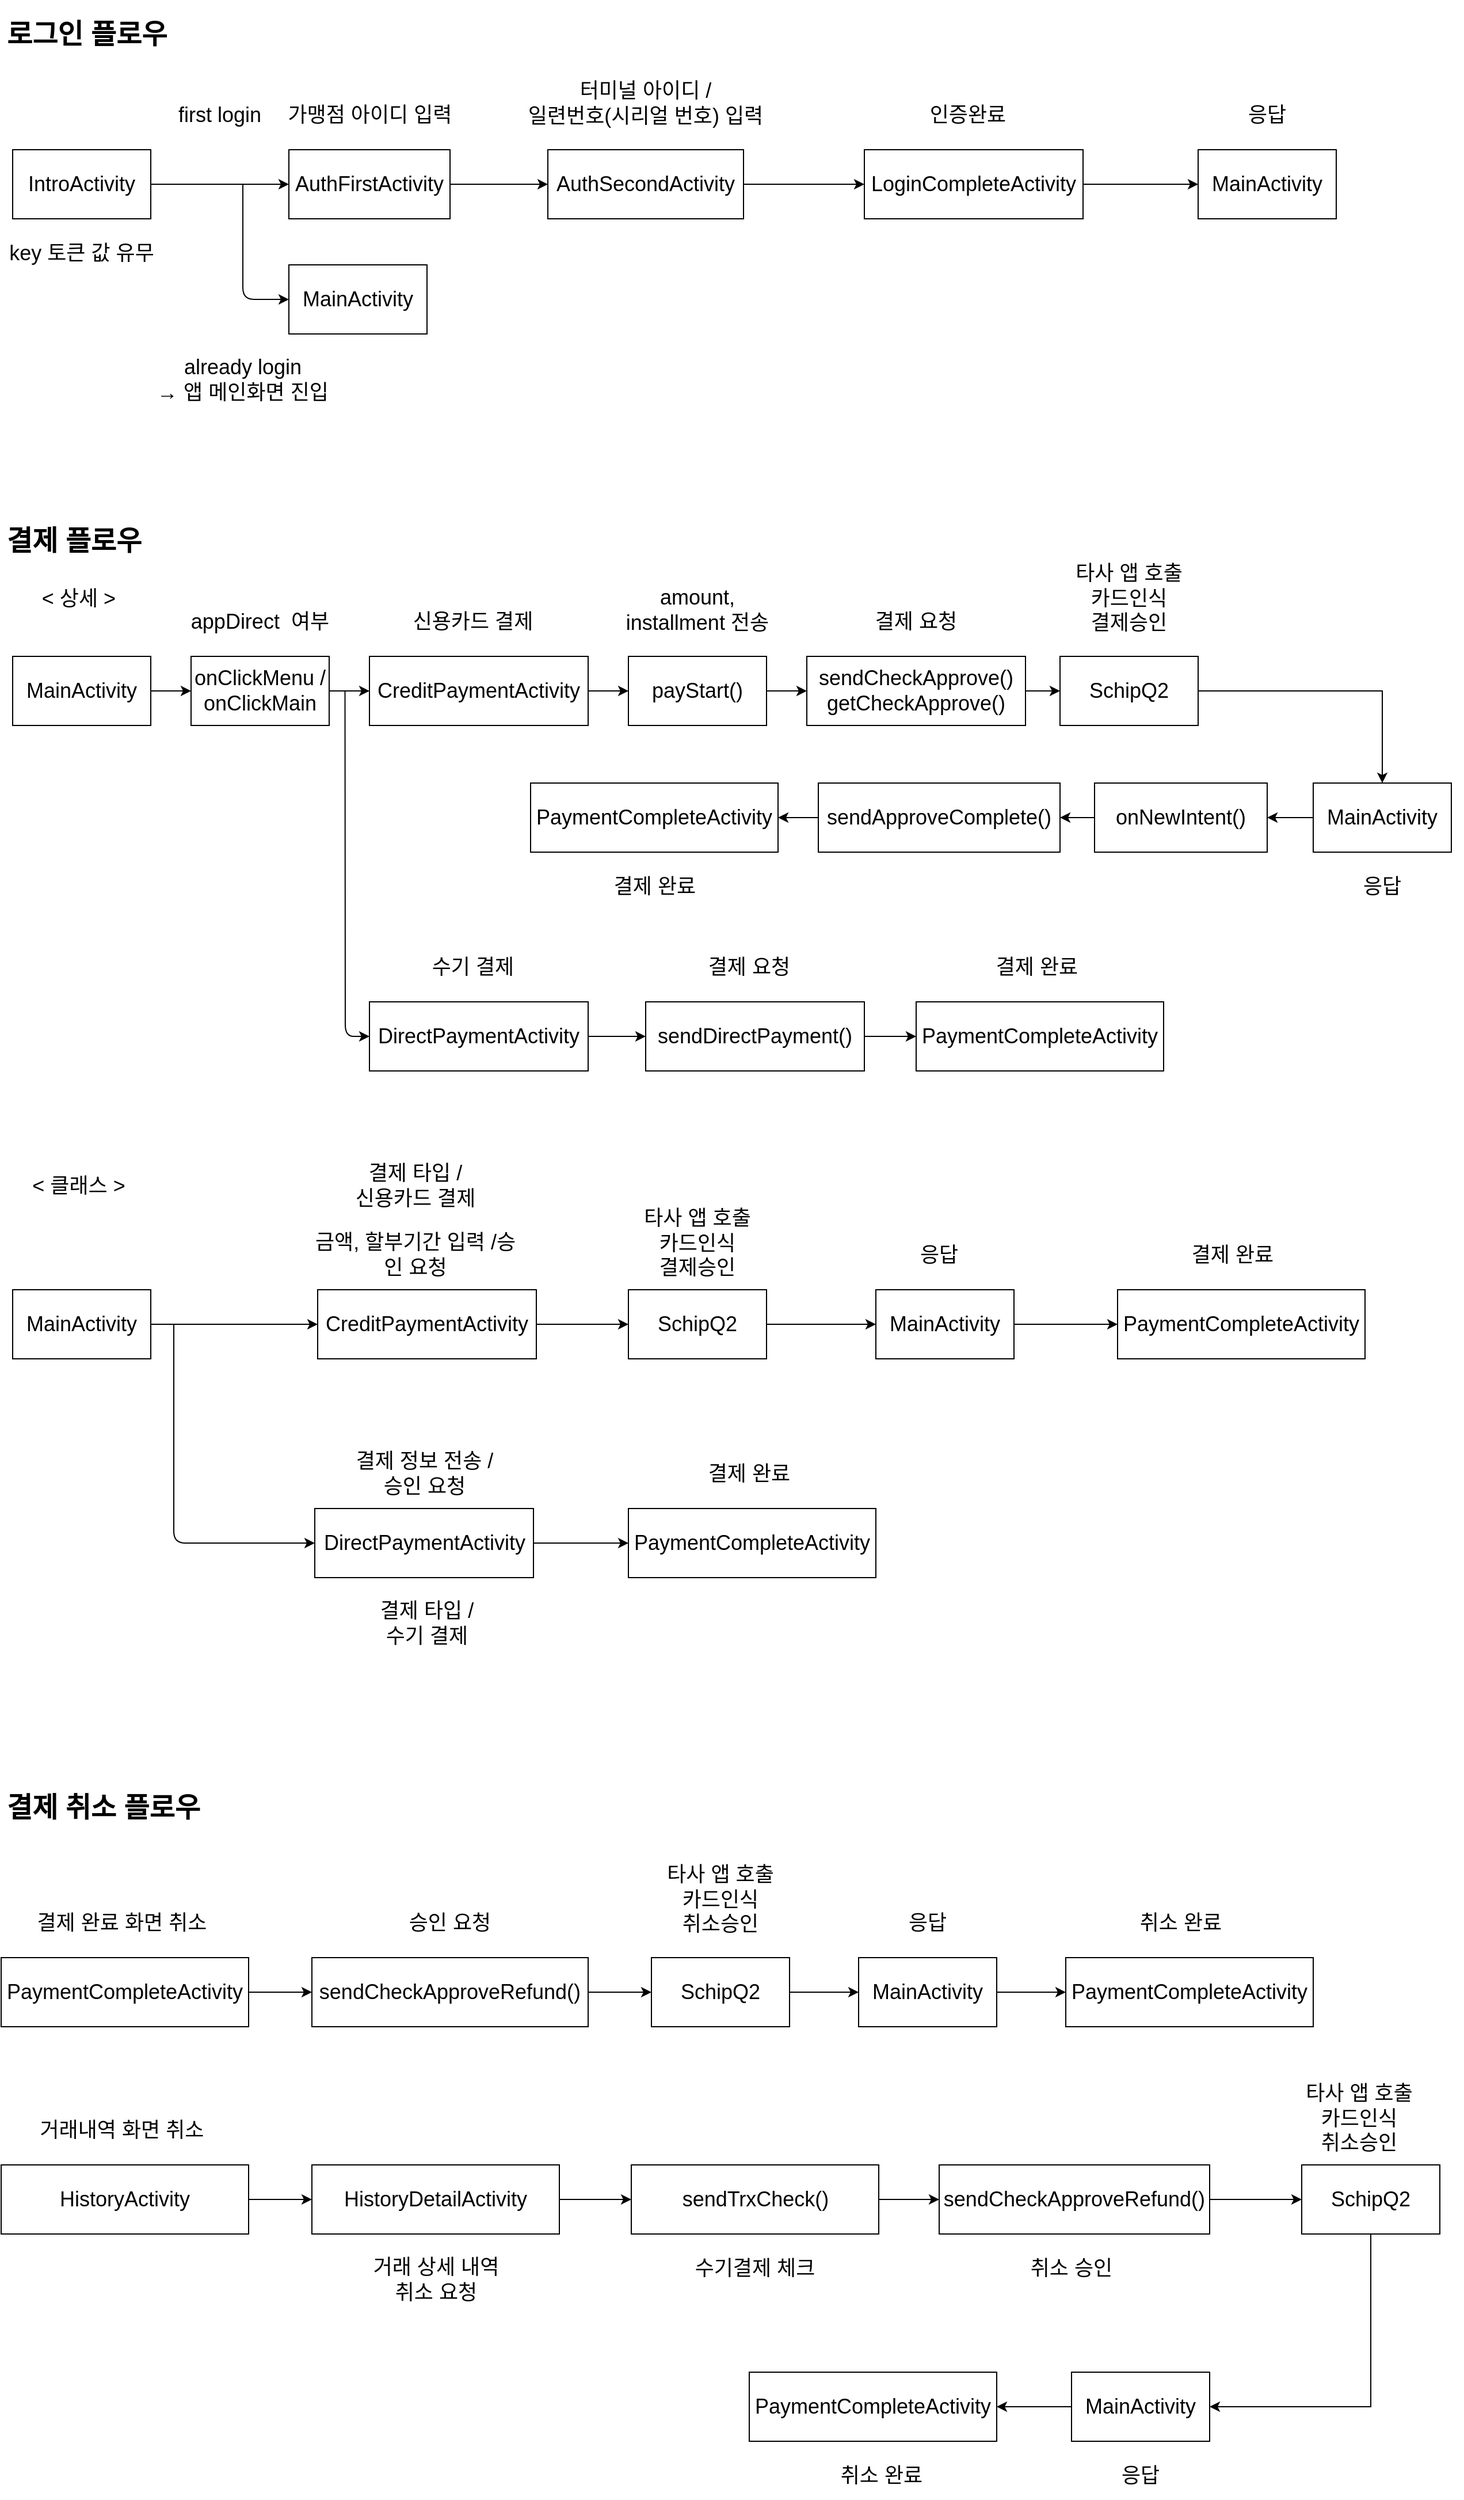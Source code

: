 <mxfile version="13.10.2" type="github">
  <diagram id="XsG1NGjMLy8Txl2xfddT" name="Page-1">
    <mxGraphModel dx="1902" dy="997" grid="0" gridSize="10" guides="1" tooltips="1" connect="1" arrows="1" fold="1" page="0" pageScale="1" pageWidth="1100" pageHeight="850" background="#ffffff" math="0" shadow="0">
      <root>
        <mxCell id="0" />
        <mxCell id="1" parent="0" />
        <mxCell id="rkTGoCr_PCal79WlTi9f-8" style="edgeStyle=orthogonalEdgeStyle;rounded=0;orthogonalLoop=1;jettySize=auto;html=1;" parent="1" source="rkTGoCr_PCal79WlTi9f-4" target="rkTGoCr_PCal79WlTi9f-5" edge="1">
          <mxGeometry relative="1" as="geometry" />
        </mxCell>
        <mxCell id="rkTGoCr_PCal79WlTi9f-4" value="&lt;font style=&quot;font-size: 18px&quot;&gt;IntroActivity&lt;/font&gt;" style="rounded=0;whiteSpace=wrap;html=1;" parent="1" vertex="1">
          <mxGeometry x="50" y="150" width="120" height="60" as="geometry" />
        </mxCell>
        <mxCell id="rkTGoCr_PCal79WlTi9f-24" value="" style="edgeStyle=orthogonalEdgeStyle;rounded=0;orthogonalLoop=1;jettySize=auto;html=1;" parent="1" source="rkTGoCr_PCal79WlTi9f-5" target="rkTGoCr_PCal79WlTi9f-16" edge="1">
          <mxGeometry relative="1" as="geometry" />
        </mxCell>
        <mxCell id="rkTGoCr_PCal79WlTi9f-5" value="&lt;font style=&quot;font-size: 18px&quot;&gt;AuthFirstActivity&lt;/font&gt;" style="rounded=0;whiteSpace=wrap;html=1;" parent="1" vertex="1">
          <mxGeometry x="290" y="150" width="140" height="60" as="geometry" />
        </mxCell>
        <mxCell id="rkTGoCr_PCal79WlTi9f-6" value="&lt;font style=&quot;font-size: 18px&quot;&gt;MainActivity&lt;/font&gt;" style="rounded=0;whiteSpace=wrap;html=1;" parent="1" vertex="1">
          <mxGeometry x="290" y="250" width="120" height="60" as="geometry" />
        </mxCell>
        <mxCell id="rkTGoCr_PCal79WlTi9f-11" value="&lt;h1&gt;로그인 플로우&lt;/h1&gt;" style="text;html=1;strokeColor=none;fillColor=none;spacing=5;spacingTop=-20;whiteSpace=wrap;overflow=hidden;rounded=0;" parent="1" vertex="1">
          <mxGeometry x="40" y="30" width="160" height="40" as="geometry" />
        </mxCell>
        <mxCell id="rkTGoCr_PCal79WlTi9f-12" value="&lt;h1&gt;결제 플로우&lt;/h1&gt;" style="text;html=1;strokeColor=none;fillColor=none;spacing=5;spacingTop=-20;whiteSpace=wrap;overflow=hidden;rounded=0;" parent="1" vertex="1">
          <mxGeometry x="40" y="470" width="160" height="40" as="geometry" />
        </mxCell>
        <mxCell id="rkTGoCr_PCal79WlTi9f-13" value="&lt;span style=&quot;font-size: 18px&quot;&gt;first login&lt;/span&gt;" style="text;html=1;strokeColor=none;fillColor=none;align=center;verticalAlign=middle;whiteSpace=wrap;rounded=0;" parent="1" vertex="1">
          <mxGeometry x="160" y="100" width="140" height="40" as="geometry" />
        </mxCell>
        <mxCell id="rkTGoCr_PCal79WlTi9f-14" value="" style="endArrow=classic;html=1;entryX=0;entryY=0.5;entryDx=0;entryDy=0;" parent="1" target="rkTGoCr_PCal79WlTi9f-6" edge="1">
          <mxGeometry width="50" height="50" relative="1" as="geometry">
            <mxPoint x="250" y="180" as="sourcePoint" />
            <mxPoint x="230" y="280" as="targetPoint" />
            <Array as="points">
              <mxPoint x="250" y="280" />
            </Array>
          </mxGeometry>
        </mxCell>
        <mxCell id="rkTGoCr_PCal79WlTi9f-15" value="&lt;span style=&quot;font-size: 18px&quot;&gt;already login&lt;br&gt;→ 앱 메인화면 진입&lt;br&gt;&lt;/span&gt;" style="text;html=1;strokeColor=none;fillColor=none;align=center;verticalAlign=middle;whiteSpace=wrap;rounded=0;" parent="1" vertex="1">
          <mxGeometry x="160" y="330" width="180" height="40" as="geometry" />
        </mxCell>
        <mxCell id="rkTGoCr_PCal79WlTi9f-25" value="" style="edgeStyle=orthogonalEdgeStyle;rounded=0;orthogonalLoop=1;jettySize=auto;html=1;" parent="1" source="rkTGoCr_PCal79WlTi9f-16" target="rkTGoCr_PCal79WlTi9f-20" edge="1">
          <mxGeometry relative="1" as="geometry" />
        </mxCell>
        <mxCell id="rkTGoCr_PCal79WlTi9f-16" value="&lt;font style=&quot;font-size: 18px&quot;&gt;AuthSecondActivity&lt;/font&gt;" style="rounded=0;whiteSpace=wrap;html=1;" parent="1" vertex="1">
          <mxGeometry x="515" y="150" width="170" height="60" as="geometry" />
        </mxCell>
        <mxCell id="rkTGoCr_PCal79WlTi9f-17" value="&lt;font style=&quot;font-size: 18px&quot;&gt;가맹점 아이디 입력&lt;/font&gt;" style="text;html=1;strokeColor=none;fillColor=none;align=center;verticalAlign=middle;whiteSpace=wrap;rounded=0;" parent="1" vertex="1">
          <mxGeometry x="278.75" y="100" width="162.5" height="40" as="geometry" />
        </mxCell>
        <mxCell id="rkTGoCr_PCal79WlTi9f-18" value="&lt;font style=&quot;font-size: 18px&quot;&gt;터미널 아이디 / &lt;br&gt;일련번호(시리얼 번호) 입력&lt;/font&gt;" style="text;html=1;strokeColor=none;fillColor=none;align=center;verticalAlign=middle;whiteSpace=wrap;rounded=0;" parent="1" vertex="1">
          <mxGeometry x="485" y="90" width="230" height="40" as="geometry" />
        </mxCell>
        <mxCell id="rkTGoCr_PCal79WlTi9f-26" value="" style="edgeStyle=orthogonalEdgeStyle;rounded=0;orthogonalLoop=1;jettySize=auto;html=1;" parent="1" source="rkTGoCr_PCal79WlTi9f-20" target="rkTGoCr_PCal79WlTi9f-22" edge="1">
          <mxGeometry relative="1" as="geometry" />
        </mxCell>
        <mxCell id="rkTGoCr_PCal79WlTi9f-20" value="&lt;font style=&quot;font-size: 18px&quot;&gt;LoginCompleteActivity&lt;/font&gt;" style="rounded=0;whiteSpace=wrap;html=1;" parent="1" vertex="1">
          <mxGeometry x="790" y="150" width="190" height="60" as="geometry" />
        </mxCell>
        <mxCell id="rkTGoCr_PCal79WlTi9f-21" value="&lt;font style=&quot;font-size: 18px&quot;&gt;인증완료&lt;/font&gt;" style="text;html=1;strokeColor=none;fillColor=none;align=center;verticalAlign=middle;whiteSpace=wrap;rounded=0;" parent="1" vertex="1">
          <mxGeometry x="810" y="100" width="140" height="40" as="geometry" />
        </mxCell>
        <mxCell id="rkTGoCr_PCal79WlTi9f-22" value="&lt;font style=&quot;font-size: 18px&quot;&gt;MainActivity&lt;/font&gt;" style="rounded=0;whiteSpace=wrap;html=1;" parent="1" vertex="1">
          <mxGeometry x="1080" y="150" width="120" height="60" as="geometry" />
        </mxCell>
        <mxCell id="mfMiC9CGdWcLCocoqDuJ-2" value="" style="edgeStyle=orthogonalEdgeStyle;rounded=0;orthogonalLoop=1;jettySize=auto;html=1;" parent="1" source="rkTGoCr_PCal79WlTi9f-23" target="Q_B2u1Nn1Y0NjtZ0O8QM-1" edge="1">
          <mxGeometry relative="1" as="geometry" />
        </mxCell>
        <mxCell id="rkTGoCr_PCal79WlTi9f-23" value="&lt;font style=&quot;font-size: 18px&quot;&gt;MainActivity&lt;/font&gt;" style="rounded=0;whiteSpace=wrap;html=1;" parent="1" vertex="1">
          <mxGeometry x="50" y="590" width="120" height="60" as="geometry" />
        </mxCell>
        <mxCell id="rkTGoCr_PCal79WlTi9f-30" value="&lt;span style=&quot;font-size: 18px&quot;&gt;key 토큰 값 유무&lt;/span&gt;" style="text;html=1;strokeColor=none;fillColor=none;align=center;verticalAlign=middle;whiteSpace=wrap;rounded=0;" parent="1" vertex="1">
          <mxGeometry x="40" y="220" width="140" height="40" as="geometry" />
        </mxCell>
        <mxCell id="mfMiC9CGdWcLCocoqDuJ-3" value="" style="edgeStyle=orthogonalEdgeStyle;rounded=0;orthogonalLoop=1;jettySize=auto;html=1;" parent="1" source="Q_B2u1Nn1Y0NjtZ0O8QM-1" target="Q_B2u1Nn1Y0NjtZ0O8QM-3" edge="1">
          <mxGeometry relative="1" as="geometry" />
        </mxCell>
        <mxCell id="Q_B2u1Nn1Y0NjtZ0O8QM-1" value="&lt;font style=&quot;font-size: 18px&quot;&gt;onClickMenu /&lt;br&gt;onClickMain&lt;br&gt;&lt;/font&gt;" style="rounded=0;whiteSpace=wrap;html=1;" parent="1" vertex="1">
          <mxGeometry x="205" y="590" width="120" height="60" as="geometry" />
        </mxCell>
        <mxCell id="mfMiC9CGdWcLCocoqDuJ-4" value="" style="edgeStyle=orthogonalEdgeStyle;rounded=0;orthogonalLoop=1;jettySize=auto;html=1;" parent="1" source="Q_B2u1Nn1Y0NjtZ0O8QM-3" target="Q_B2u1Nn1Y0NjtZ0O8QM-9" edge="1">
          <mxGeometry relative="1" as="geometry" />
        </mxCell>
        <mxCell id="Q_B2u1Nn1Y0NjtZ0O8QM-3" value="&lt;font style=&quot;font-size: 18px&quot;&gt;CreditPaymentActivity&lt;br&gt;&lt;/font&gt;" style="rounded=0;whiteSpace=wrap;html=1;" parent="1" vertex="1">
          <mxGeometry x="360" y="590" width="190" height="60" as="geometry" />
        </mxCell>
        <mxCell id="mfMiC9CGdWcLCocoqDuJ-18" value="" style="edgeStyle=orthogonalEdgeStyle;rounded=0;orthogonalLoop=1;jettySize=auto;html=1;" parent="1" source="Q_B2u1Nn1Y0NjtZ0O8QM-4" target="0Azxwh3zIwe1iMM0iR9Q-50" edge="1">
          <mxGeometry relative="1" as="geometry" />
        </mxCell>
        <mxCell id="Q_B2u1Nn1Y0NjtZ0O8QM-4" value="&lt;font style=&quot;font-size: 18px&quot;&gt;DirectPaymentActivity&lt;br&gt;&lt;/font&gt;" style="rounded=0;whiteSpace=wrap;html=1;" parent="1" vertex="1">
          <mxGeometry x="360" y="890" width="190" height="60" as="geometry" />
        </mxCell>
        <mxCell id="Q_B2u1Nn1Y0NjtZ0O8QM-6" value="&lt;span style=&quot;font-size: 18px&quot;&gt;appDirect&amp;nbsp; 여부&lt;/span&gt;" style="text;html=1;strokeColor=none;fillColor=none;align=center;verticalAlign=middle;whiteSpace=wrap;rounded=0;" parent="1" vertex="1">
          <mxGeometry x="195" y="540" width="140" height="40" as="geometry" />
        </mxCell>
        <mxCell id="Q_B2u1Nn1Y0NjtZ0O8QM-7" value="&lt;span style=&quot;font-size: 18px&quot;&gt;신용카드 결제&lt;/span&gt;" style="text;html=1;strokeColor=none;fillColor=none;align=center;verticalAlign=middle;whiteSpace=wrap;rounded=0;" parent="1" vertex="1">
          <mxGeometry x="380" y="540" width="140" height="40" as="geometry" />
        </mxCell>
        <mxCell id="Q_B2u1Nn1Y0NjtZ0O8QM-8" value="&lt;span style=&quot;font-size: 18px&quot;&gt;수기 결제&lt;/span&gt;" style="text;html=1;strokeColor=none;fillColor=none;align=center;verticalAlign=middle;whiteSpace=wrap;rounded=0;" parent="1" vertex="1">
          <mxGeometry x="380" y="840" width="140" height="40" as="geometry" />
        </mxCell>
        <mxCell id="mfMiC9CGdWcLCocoqDuJ-5" value="" style="edgeStyle=orthogonalEdgeStyle;rounded=0;orthogonalLoop=1;jettySize=auto;html=1;" parent="1" source="Q_B2u1Nn1Y0NjtZ0O8QM-9" target="Q_B2u1Nn1Y0NjtZ0O8QM-11" edge="1">
          <mxGeometry relative="1" as="geometry" />
        </mxCell>
        <mxCell id="Q_B2u1Nn1Y0NjtZ0O8QM-9" value="&lt;font style=&quot;font-size: 18px&quot;&gt;payStart()&lt;/font&gt;" style="rounded=0;whiteSpace=wrap;html=1;" parent="1" vertex="1">
          <mxGeometry x="585" y="590" width="120" height="60" as="geometry" />
        </mxCell>
        <mxCell id="Q_B2u1Nn1Y0NjtZ0O8QM-10" value="&lt;span style=&quot;font-size: 18px&quot;&gt;amount, installment 전송&lt;/span&gt;" style="text;html=1;strokeColor=none;fillColor=none;align=center;verticalAlign=middle;whiteSpace=wrap;rounded=0;" parent="1" vertex="1">
          <mxGeometry x="575" y="530" width="140" height="40" as="geometry" />
        </mxCell>
        <mxCell id="0Azxwh3zIwe1iMM0iR9Q-41" value="" style="edgeStyle=orthogonalEdgeStyle;rounded=0;orthogonalLoop=1;jettySize=auto;html=1;" parent="1" source="Q_B2u1Nn1Y0NjtZ0O8QM-11" target="Q_B2u1Nn1Y0NjtZ0O8QM-12" edge="1">
          <mxGeometry relative="1" as="geometry" />
        </mxCell>
        <mxCell id="Q_B2u1Nn1Y0NjtZ0O8QM-11" value="&lt;font style=&quot;font-size: 18px&quot;&gt;sendCheckApprove()&lt;br&gt;getCheckApprove()&lt;br&gt;&lt;/font&gt;" style="rounded=0;whiteSpace=wrap;html=1;" parent="1" vertex="1">
          <mxGeometry x="740" y="590" width="190" height="60" as="geometry" />
        </mxCell>
        <mxCell id="0Azxwh3zIwe1iMM0iR9Q-39" value="" style="edgeStyle=orthogonalEdgeStyle;rounded=0;orthogonalLoop=1;jettySize=auto;html=1;" parent="1" source="Q_B2u1Nn1Y0NjtZ0O8QM-12" target="Q_B2u1Nn1Y0NjtZ0O8QM-15" edge="1">
          <mxGeometry relative="1" as="geometry" />
        </mxCell>
        <mxCell id="Q_B2u1Nn1Y0NjtZ0O8QM-12" value="&lt;font style=&quot;font-size: 18px&quot;&gt;SchipQ2&lt;/font&gt;" style="rounded=0;whiteSpace=wrap;html=1;" parent="1" vertex="1">
          <mxGeometry x="960" y="590" width="120" height="60" as="geometry" />
        </mxCell>
        <mxCell id="0Azxwh3zIwe1iMM0iR9Q-40" value="" style="edgeStyle=orthogonalEdgeStyle;rounded=0;orthogonalLoop=1;jettySize=auto;html=1;entryX=1;entryY=0.5;entryDx=0;entryDy=0;" parent="1" source="Q_B2u1Nn1Y0NjtZ0O8QM-15" target="Q_B2u1Nn1Y0NjtZ0O8QM-17" edge="1">
          <mxGeometry relative="1" as="geometry" />
        </mxCell>
        <mxCell id="Q_B2u1Nn1Y0NjtZ0O8QM-15" value="&lt;font style=&quot;font-size: 18px&quot;&gt;MainActivity&lt;/font&gt;" style="rounded=0;whiteSpace=wrap;html=1;" parent="1" vertex="1">
          <mxGeometry x="1180" y="700" width="120" height="60" as="geometry" />
        </mxCell>
        <mxCell id="mfMiC9CGdWcLCocoqDuJ-7" value="" style="edgeStyle=orthogonalEdgeStyle;rounded=0;orthogonalLoop=1;jettySize=auto;html=1;" parent="1" source="Q_B2u1Nn1Y0NjtZ0O8QM-17" target="0Azxwh3zIwe1iMM0iR9Q-7" edge="1">
          <mxGeometry relative="1" as="geometry" />
        </mxCell>
        <mxCell id="Q_B2u1Nn1Y0NjtZ0O8QM-17" value="&lt;font style=&quot;font-size: 18px&quot;&gt;onNewIntent()&lt;br&gt;&lt;/font&gt;" style="rounded=0;whiteSpace=wrap;html=1;" parent="1" vertex="1">
          <mxGeometry x="990" y="700" width="150" height="60" as="geometry" />
        </mxCell>
        <mxCell id="Q_B2u1Nn1Y0NjtZ0O8QM-18" value="&lt;span style=&quot;font-size: 18px&quot;&gt;타사 앱 호출&lt;br&gt;&lt;/span&gt;&lt;span style=&quot;font-size: 18px&quot;&gt;카드인식&lt;/span&gt;&lt;span style=&quot;font-size: 18px&quot;&gt;&lt;br&gt;결제승인&lt;br&gt;&lt;/span&gt;" style="text;html=1;strokeColor=none;fillColor=none;align=center;verticalAlign=middle;whiteSpace=wrap;rounded=0;" parent="1" vertex="1">
          <mxGeometry x="950" y="520" width="140" height="40" as="geometry" />
        </mxCell>
        <mxCell id="Q_B2u1Nn1Y0NjtZ0O8QM-19" value="&lt;span style=&quot;font-size: 18px&quot;&gt;응답&lt;/span&gt;" style="text;html=1;strokeColor=none;fillColor=none;align=center;verticalAlign=middle;whiteSpace=wrap;rounded=0;" parent="1" vertex="1">
          <mxGeometry x="1170" y="770" width="140" height="40" as="geometry" />
        </mxCell>
        <mxCell id="Q_B2u1Nn1Y0NjtZ0O8QM-20" value="&lt;span style=&quot;font-size: 18px&quot;&gt;결제 요청&lt;/span&gt;" style="text;html=1;strokeColor=none;fillColor=none;align=center;verticalAlign=middle;whiteSpace=wrap;rounded=0;" parent="1" vertex="1">
          <mxGeometry x="765" y="540" width="140" height="40" as="geometry" />
        </mxCell>
        <mxCell id="mfMiC9CGdWcLCocoqDuJ-32" value="" style="edgeStyle=orthogonalEdgeStyle;rounded=0;orthogonalLoop=1;jettySize=auto;html=1;" parent="1" source="0Azxwh3zIwe1iMM0iR9Q-1" target="0Azxwh3zIwe1iMM0iR9Q-2" edge="1">
          <mxGeometry relative="1" as="geometry" />
        </mxCell>
        <mxCell id="0Azxwh3zIwe1iMM0iR9Q-1" value="&lt;font style=&quot;font-size: 18px&quot;&gt;PaymentCompleteActivity&lt;br&gt;&lt;/font&gt;" style="rounded=0;whiteSpace=wrap;html=1;" parent="1" vertex="1">
          <mxGeometry x="40" y="1720" width="215" height="60" as="geometry" />
        </mxCell>
        <mxCell id="mfMiC9CGdWcLCocoqDuJ-33" value="" style="edgeStyle=orthogonalEdgeStyle;rounded=0;orthogonalLoop=1;jettySize=auto;html=1;" parent="1" source="0Azxwh3zIwe1iMM0iR9Q-2" target="0Azxwh3zIwe1iMM0iR9Q-4" edge="1">
          <mxGeometry relative="1" as="geometry" />
        </mxCell>
        <mxCell id="0Azxwh3zIwe1iMM0iR9Q-2" value="&lt;font style=&quot;font-size: 18px&quot;&gt;sendCheckApproveRefund()&lt;/font&gt;" style="rounded=0;whiteSpace=wrap;html=1;" parent="1" vertex="1">
          <mxGeometry x="310" y="1720" width="240" height="60" as="geometry" />
        </mxCell>
        <mxCell id="0Azxwh3zIwe1iMM0iR9Q-3" value="&lt;h1&gt;결제 취소 플로우&lt;/h1&gt;" style="text;html=1;strokeColor=none;fillColor=none;spacing=5;spacingTop=-20;whiteSpace=wrap;overflow=hidden;rounded=0;" parent="1" vertex="1">
          <mxGeometry x="40" y="1570" width="200" height="40" as="geometry" />
        </mxCell>
        <mxCell id="mfMiC9CGdWcLCocoqDuJ-34" value="" style="edgeStyle=orthogonalEdgeStyle;rounded=0;orthogonalLoop=1;jettySize=auto;html=1;" parent="1" source="0Azxwh3zIwe1iMM0iR9Q-4" target="mfMiC9CGdWcLCocoqDuJ-29" edge="1">
          <mxGeometry relative="1" as="geometry" />
        </mxCell>
        <mxCell id="0Azxwh3zIwe1iMM0iR9Q-4" value="&lt;font style=&quot;font-size: 18px&quot;&gt;SchipQ2&lt;/font&gt;" style="rounded=0;whiteSpace=wrap;html=1;" parent="1" vertex="1">
          <mxGeometry x="605" y="1720" width="120" height="60" as="geometry" />
        </mxCell>
        <mxCell id="0Azxwh3zIwe1iMM0iR9Q-5" value="&lt;span style=&quot;font-size: 18px&quot;&gt;타사 앱 호출&lt;br&gt;카드인식&lt;br&gt;취소승인&lt;br&gt;&lt;/span&gt;" style="text;html=1;strokeColor=none;fillColor=none;align=center;verticalAlign=middle;whiteSpace=wrap;rounded=0;" parent="1" vertex="1">
          <mxGeometry x="595" y="1650" width="140" height="40" as="geometry" />
        </mxCell>
        <mxCell id="0Azxwh3zIwe1iMM0iR9Q-6" value="&lt;font style=&quot;font-size: 18px&quot;&gt;PaymentCompleteActivity&lt;br&gt;&lt;/font&gt;" style="rounded=0;whiteSpace=wrap;html=1;" parent="1" vertex="1">
          <mxGeometry x="500" y="700" width="215" height="60" as="geometry" />
        </mxCell>
        <mxCell id="mfMiC9CGdWcLCocoqDuJ-8" value="" style="edgeStyle=orthogonalEdgeStyle;rounded=0;orthogonalLoop=1;jettySize=auto;html=1;" parent="1" source="0Azxwh3zIwe1iMM0iR9Q-7" target="0Azxwh3zIwe1iMM0iR9Q-6" edge="1">
          <mxGeometry relative="1" as="geometry" />
        </mxCell>
        <mxCell id="0Azxwh3zIwe1iMM0iR9Q-7" value="&lt;font style=&quot;font-size: 18px&quot;&gt;sendApproveComplete()&lt;br&gt;&lt;/font&gt;" style="rounded=0;whiteSpace=wrap;html=1;" parent="1" vertex="1">
          <mxGeometry x="750" y="700" width="210" height="60" as="geometry" />
        </mxCell>
        <mxCell id="0Azxwh3zIwe1iMM0iR9Q-32" value="" style="edgeStyle=orthogonalEdgeStyle;rounded=0;orthogonalLoop=1;jettySize=auto;html=1;" parent="1" source="0Azxwh3zIwe1iMM0iR9Q-13" target="0Azxwh3zIwe1iMM0iR9Q-15" edge="1">
          <mxGeometry relative="1" as="geometry">
            <Array as="points">
              <mxPoint x="190" y="1170" />
              <mxPoint x="190" y="1170" />
            </Array>
          </mxGeometry>
        </mxCell>
        <mxCell id="0Azxwh3zIwe1iMM0iR9Q-13" value="&lt;font style=&quot;font-size: 18px&quot;&gt;MainActivity&lt;/font&gt;" style="rounded=0;whiteSpace=wrap;html=1;" parent="1" vertex="1">
          <mxGeometry x="50" y="1140" width="120" height="60" as="geometry" />
        </mxCell>
        <mxCell id="0Azxwh3zIwe1iMM0iR9Q-33" value="" style="edgeStyle=orthogonalEdgeStyle;rounded=0;orthogonalLoop=1;jettySize=auto;html=1;" parent="1" source="0Azxwh3zIwe1iMM0iR9Q-15" target="0Azxwh3zIwe1iMM0iR9Q-21" edge="1">
          <mxGeometry relative="1" as="geometry" />
        </mxCell>
        <mxCell id="0Azxwh3zIwe1iMM0iR9Q-15" value="&lt;font style=&quot;font-size: 18px&quot;&gt;CreditPaymentActivity&lt;br&gt;&lt;/font&gt;" style="rounded=0;whiteSpace=wrap;html=1;" parent="1" vertex="1">
          <mxGeometry x="315" y="1140" width="190" height="60" as="geometry" />
        </mxCell>
        <mxCell id="0Azxwh3zIwe1iMM0iR9Q-17" value="&lt;span style=&quot;font-size: 18px&quot;&gt;금액, 할부기간 입력 /승인 요청&lt;/span&gt;" style="text;html=1;strokeColor=none;fillColor=none;align=center;verticalAlign=middle;whiteSpace=wrap;rounded=0;" parent="1" vertex="1">
          <mxGeometry x="310" y="1090" width="180" height="40" as="geometry" />
        </mxCell>
        <mxCell id="0Azxwh3zIwe1iMM0iR9Q-34" value="" style="edgeStyle=orthogonalEdgeStyle;rounded=0;orthogonalLoop=1;jettySize=auto;html=1;" parent="1" source="0Azxwh3zIwe1iMM0iR9Q-21" target="0Azxwh3zIwe1iMM0iR9Q-23" edge="1">
          <mxGeometry relative="1" as="geometry" />
        </mxCell>
        <mxCell id="0Azxwh3zIwe1iMM0iR9Q-21" value="&lt;font style=&quot;font-size: 18px&quot;&gt;SchipQ2&lt;/font&gt;" style="rounded=0;whiteSpace=wrap;html=1;" parent="1" vertex="1">
          <mxGeometry x="585" y="1140" width="120" height="60" as="geometry" />
        </mxCell>
        <mxCell id="0Azxwh3zIwe1iMM0iR9Q-35" value="" style="edgeStyle=orthogonalEdgeStyle;rounded=0;orthogonalLoop=1;jettySize=auto;html=1;" parent="1" source="0Azxwh3zIwe1iMM0iR9Q-23" target="0Azxwh3zIwe1iMM0iR9Q-28" edge="1">
          <mxGeometry relative="1" as="geometry" />
        </mxCell>
        <mxCell id="0Azxwh3zIwe1iMM0iR9Q-23" value="&lt;font style=&quot;font-size: 18px&quot;&gt;MainActivity&lt;/font&gt;" style="rounded=0;whiteSpace=wrap;html=1;" parent="1" vertex="1">
          <mxGeometry x="800" y="1140" width="120" height="60" as="geometry" />
        </mxCell>
        <mxCell id="0Azxwh3zIwe1iMM0iR9Q-26" value="&lt;span style=&quot;font-size: 18px&quot;&gt;응답&lt;/span&gt;" style="text;html=1;strokeColor=none;fillColor=none;align=center;verticalAlign=middle;whiteSpace=wrap;rounded=0;" parent="1" vertex="1">
          <mxGeometry x="785" y="1090" width="140" height="40" as="geometry" />
        </mxCell>
        <mxCell id="0Azxwh3zIwe1iMM0iR9Q-28" value="&lt;font style=&quot;font-size: 18px&quot;&gt;PaymentCompleteActivity&lt;br&gt;&lt;/font&gt;" style="rounded=0;whiteSpace=wrap;html=1;" parent="1" vertex="1">
          <mxGeometry x="1010" y="1140" width="215" height="60" as="geometry" />
        </mxCell>
        <mxCell id="0Azxwh3zIwe1iMM0iR9Q-30" value="&lt;span style=&quot;font-size: 18px&quot;&gt;결제 완료&lt;/span&gt;" style="text;html=1;strokeColor=none;fillColor=none;align=center;verticalAlign=middle;whiteSpace=wrap;rounded=0;" parent="1" vertex="1">
          <mxGeometry x="1040" y="1090" width="140" height="40" as="geometry" />
        </mxCell>
        <mxCell id="0Azxwh3zIwe1iMM0iR9Q-36" value="&lt;span style=&quot;font-size: 18px&quot;&gt;결제 타입 / &lt;br&gt;신용카드 결제&lt;/span&gt;" style="text;html=1;strokeColor=none;fillColor=none;align=center;verticalAlign=middle;whiteSpace=wrap;rounded=0;" parent="1" vertex="1">
          <mxGeometry x="330" y="1030" width="140" height="40" as="geometry" />
        </mxCell>
        <mxCell id="0Azxwh3zIwe1iMM0iR9Q-38" style="edgeStyle=orthogonalEdgeStyle;rounded=0;orthogonalLoop=1;jettySize=auto;html=1;exitX=0.5;exitY=1;exitDx=0;exitDy=0;" parent="1" source="0Azxwh3zIwe1iMM0iR9Q-17" target="0Azxwh3zIwe1iMM0iR9Q-17" edge="1">
          <mxGeometry relative="1" as="geometry" />
        </mxCell>
        <mxCell id="mfMiC9CGdWcLCocoqDuJ-15" value="" style="edgeStyle=orthogonalEdgeStyle;rounded=0;orthogonalLoop=1;jettySize=auto;html=1;" parent="1" source="0Azxwh3zIwe1iMM0iR9Q-43" target="0Azxwh3zIwe1iMM0iR9Q-51" edge="1">
          <mxGeometry relative="1" as="geometry" />
        </mxCell>
        <mxCell id="0Azxwh3zIwe1iMM0iR9Q-43" value="&lt;font style=&quot;font-size: 18px&quot;&gt;DirectPaymentActivity&lt;br&gt;&lt;/font&gt;" style="rounded=0;whiteSpace=wrap;html=1;" parent="1" vertex="1">
          <mxGeometry x="312.5" y="1330" width="190" height="60" as="geometry" />
        </mxCell>
        <mxCell id="0Azxwh3zIwe1iMM0iR9Q-48" value="&lt;span style=&quot;font-size: 18px&quot;&gt;결제 타입 / &lt;br&gt;수기 결제&lt;/span&gt;" style="text;html=1;strokeColor=none;fillColor=none;align=center;verticalAlign=middle;whiteSpace=wrap;rounded=0;" parent="1" vertex="1">
          <mxGeometry x="340" y="1410" width="140" height="40" as="geometry" />
        </mxCell>
        <mxCell id="0Azxwh3zIwe1iMM0iR9Q-49" value="&lt;span style=&quot;font-size: 18px&quot;&gt;결제 정보 전송 /&lt;br&gt;승인 요청&lt;br&gt;&lt;/span&gt;" style="text;html=1;strokeColor=none;fillColor=none;align=center;verticalAlign=middle;whiteSpace=wrap;rounded=0;" parent="1" vertex="1">
          <mxGeometry x="317.5" y="1280" width="180" height="40" as="geometry" />
        </mxCell>
        <mxCell id="mfMiC9CGdWcLCocoqDuJ-19" value="" style="edgeStyle=orthogonalEdgeStyle;rounded=0;orthogonalLoop=1;jettySize=auto;html=1;" parent="1" source="0Azxwh3zIwe1iMM0iR9Q-50" target="mfMiC9CGdWcLCocoqDuJ-11" edge="1">
          <mxGeometry relative="1" as="geometry" />
        </mxCell>
        <mxCell id="0Azxwh3zIwe1iMM0iR9Q-50" value="&lt;font style=&quot;font-size: 18px&quot;&gt;sendDirectPayment()&lt;br&gt;&lt;/font&gt;" style="rounded=0;whiteSpace=wrap;html=1;" parent="1" vertex="1">
          <mxGeometry x="600" y="890" width="190" height="60" as="geometry" />
        </mxCell>
        <mxCell id="0Azxwh3zIwe1iMM0iR9Q-51" value="&lt;font style=&quot;font-size: 18px&quot;&gt;PaymentCompleteActivity&lt;br&gt;&lt;/font&gt;" style="rounded=0;whiteSpace=wrap;html=1;" parent="1" vertex="1">
          <mxGeometry x="585" y="1330" width="215" height="60" as="geometry" />
        </mxCell>
        <mxCell id="mfMiC9CGdWcLCocoqDuJ-1" value="&lt;span style=&quot;font-size: 18px&quot;&gt;결제 완료&lt;/span&gt;" style="text;html=1;strokeColor=none;fillColor=none;align=center;verticalAlign=middle;whiteSpace=wrap;rounded=0;" parent="1" vertex="1">
          <mxGeometry x="620" y="1280" width="140" height="40" as="geometry" />
        </mxCell>
        <mxCell id="mfMiC9CGdWcLCocoqDuJ-10" value="" style="endArrow=classic;html=1;entryX=0;entryY=0.5;entryDx=0;entryDy=0;" parent="1" target="0Azxwh3zIwe1iMM0iR9Q-43" edge="1">
          <mxGeometry width="50" height="50" relative="1" as="geometry">
            <mxPoint x="190" y="1170" as="sourcePoint" />
            <mxPoint x="218" y="1356" as="targetPoint" />
            <Array as="points">
              <mxPoint x="190" y="1360" />
            </Array>
          </mxGeometry>
        </mxCell>
        <mxCell id="mfMiC9CGdWcLCocoqDuJ-11" value="&lt;font style=&quot;font-size: 18px&quot;&gt;PaymentCompleteActivity&lt;br&gt;&lt;/font&gt;" style="rounded=0;whiteSpace=wrap;html=1;" parent="1" vertex="1">
          <mxGeometry x="835" y="890" width="215" height="60" as="geometry" />
        </mxCell>
        <mxCell id="mfMiC9CGdWcLCocoqDuJ-12" value="&lt;span style=&quot;font-size: 18px&quot;&gt;결제 완료&lt;/span&gt;" style="text;html=1;strokeColor=none;fillColor=none;align=center;verticalAlign=middle;whiteSpace=wrap;rounded=0;" parent="1" vertex="1">
          <mxGeometry x="537.5" y="770" width="140" height="40" as="geometry" />
        </mxCell>
        <mxCell id="_oCK_EuCVV7ImGEAHK8A-21" value="" style="edgeStyle=orthogonalEdgeStyle;rounded=0;orthogonalLoop=1;jettySize=auto;html=1;" edge="1" parent="1" source="mfMiC9CGdWcLCocoqDuJ-22" target="_oCK_EuCVV7ImGEAHK8A-7">
          <mxGeometry relative="1" as="geometry" />
        </mxCell>
        <mxCell id="mfMiC9CGdWcLCocoqDuJ-22" value="&lt;font style=&quot;font-size: 18px&quot;&gt;HistoryActivity&lt;br&gt;&lt;/font&gt;" style="rounded=0;whiteSpace=wrap;html=1;" parent="1" vertex="1">
          <mxGeometry x="40" y="1900" width="215" height="60" as="geometry" />
        </mxCell>
        <mxCell id="mfMiC9CGdWcLCocoqDuJ-23" value="&lt;span style=&quot;font-size: 18px&quot;&gt;결제 완료 화면 취소&lt;/span&gt;" style="text;html=1;strokeColor=none;fillColor=none;align=center;verticalAlign=middle;whiteSpace=wrap;rounded=0;" parent="1" vertex="1">
          <mxGeometry x="50" y="1670" width="190" height="40" as="geometry" />
        </mxCell>
        <mxCell id="mfMiC9CGdWcLCocoqDuJ-24" value="&lt;span style=&quot;font-size: 18px&quot;&gt;거래내역 화면 취소&lt;/span&gt;" style="text;html=1;strokeColor=none;fillColor=none;align=center;verticalAlign=middle;whiteSpace=wrap;rounded=0;" parent="1" vertex="1">
          <mxGeometry x="50" y="1850" width="190" height="40" as="geometry" />
        </mxCell>
        <mxCell id="mfMiC9CGdWcLCocoqDuJ-27" value="" style="endArrow=classic;html=1;entryX=0;entryY=0.5;entryDx=0;entryDy=0;" parent="1" target="Q_B2u1Nn1Y0NjtZ0O8QM-4" edge="1">
          <mxGeometry width="50" height="50" relative="1" as="geometry">
            <mxPoint x="338.75" y="620" as="sourcePoint" />
            <mxPoint x="366.25" y="810" as="targetPoint" />
            <Array as="points">
              <mxPoint x="339" y="920" />
            </Array>
          </mxGeometry>
        </mxCell>
        <mxCell id="mfMiC9CGdWcLCocoqDuJ-35" value="" style="edgeStyle=orthogonalEdgeStyle;rounded=0;orthogonalLoop=1;jettySize=auto;html=1;" parent="1" source="mfMiC9CGdWcLCocoqDuJ-29" target="mfMiC9CGdWcLCocoqDuJ-30" edge="1">
          <mxGeometry relative="1" as="geometry" />
        </mxCell>
        <mxCell id="mfMiC9CGdWcLCocoqDuJ-29" value="&lt;font style=&quot;font-size: 18px&quot;&gt;MainActivity&lt;/font&gt;" style="rounded=0;whiteSpace=wrap;html=1;" parent="1" vertex="1">
          <mxGeometry x="785" y="1720" width="120" height="60" as="geometry" />
        </mxCell>
        <mxCell id="mfMiC9CGdWcLCocoqDuJ-30" value="&lt;font style=&quot;font-size: 18px&quot;&gt;PaymentCompleteActivity&lt;br&gt;&lt;/font&gt;" style="rounded=0;whiteSpace=wrap;html=1;" parent="1" vertex="1">
          <mxGeometry x="965" y="1720" width="215" height="60" as="geometry" />
        </mxCell>
        <mxCell id="mfMiC9CGdWcLCocoqDuJ-31" value="&lt;span style=&quot;font-size: 18px&quot;&gt;취소 완료&lt;/span&gt;" style="text;html=1;strokeColor=none;fillColor=none;align=center;verticalAlign=middle;whiteSpace=wrap;rounded=0;" parent="1" vertex="1">
          <mxGeometry x="995" y="1670" width="140" height="40" as="geometry" />
        </mxCell>
        <mxCell id="mfMiC9CGdWcLCocoqDuJ-36" value="&lt;span style=&quot;font-size: 18px&quot;&gt;결제 완료&lt;/span&gt;" style="text;html=1;strokeColor=none;fillColor=none;align=center;verticalAlign=middle;whiteSpace=wrap;rounded=0;" parent="1" vertex="1">
          <mxGeometry x="870" y="840" width="140" height="40" as="geometry" />
        </mxCell>
        <mxCell id="mfMiC9CGdWcLCocoqDuJ-37" value="&lt;span style=&quot;font-size: 18px&quot;&gt;결제 요청&lt;/span&gt;" style="text;html=1;strokeColor=none;fillColor=none;align=center;verticalAlign=middle;whiteSpace=wrap;rounded=0;" parent="1" vertex="1">
          <mxGeometry x="620" y="840" width="140" height="40" as="geometry" />
        </mxCell>
        <mxCell id="mfMiC9CGdWcLCocoqDuJ-39" value="&lt;span style=&quot;font-size: 18px&quot;&gt;타사 앱 호출&lt;br&gt;&lt;/span&gt;&lt;span style=&quot;font-size: 18px&quot;&gt;카드인식&lt;/span&gt;&lt;span style=&quot;font-size: 18px&quot;&gt;&lt;br&gt;결제승인&lt;br&gt;&lt;/span&gt;" style="text;html=1;strokeColor=none;fillColor=none;align=center;verticalAlign=middle;whiteSpace=wrap;rounded=0;" parent="1" vertex="1">
          <mxGeometry x="575" y="1080" width="140" height="40" as="geometry" />
        </mxCell>
        <mxCell id="_oCK_EuCVV7ImGEAHK8A-2" value="&lt;span style=&quot;font-size: 18px&quot;&gt;&amp;lt; 상세 &amp;gt;&amp;nbsp;&lt;/span&gt;" style="text;html=1;strokeColor=none;fillColor=none;align=center;verticalAlign=middle;whiteSpace=wrap;rounded=0;" vertex="1" parent="1">
          <mxGeometry x="40" y="520" width="140" height="40" as="geometry" />
        </mxCell>
        <mxCell id="_oCK_EuCVV7ImGEAHK8A-3" value="&lt;span style=&quot;font-size: 18px&quot;&gt;&amp;lt; 클래스 &amp;gt;&amp;nbsp;&lt;/span&gt;" style="text;html=1;strokeColor=none;fillColor=none;align=center;verticalAlign=middle;whiteSpace=wrap;rounded=0;" vertex="1" parent="1">
          <mxGeometry x="40" y="1030" width="140" height="40" as="geometry" />
        </mxCell>
        <mxCell id="_oCK_EuCVV7ImGEAHK8A-4" value="&lt;span style=&quot;font-size: 18px&quot;&gt;승인 요청&lt;/span&gt;" style="text;html=1;strokeColor=none;fillColor=none;align=center;verticalAlign=middle;whiteSpace=wrap;rounded=0;" vertex="1" parent="1">
          <mxGeometry x="360" y="1670" width="140" height="40" as="geometry" />
        </mxCell>
        <mxCell id="_oCK_EuCVV7ImGEAHK8A-5" value="&lt;span style=&quot;font-size: 18px&quot;&gt;응답&lt;/span&gt;" style="text;html=1;strokeColor=none;fillColor=none;align=center;verticalAlign=middle;whiteSpace=wrap;rounded=0;" vertex="1" parent="1">
          <mxGeometry x="775" y="1670" width="140" height="40" as="geometry" />
        </mxCell>
        <mxCell id="_oCK_EuCVV7ImGEAHK8A-6" value="&lt;span style=&quot;font-size: 18px&quot;&gt;응답&lt;/span&gt;" style="text;html=1;strokeColor=none;fillColor=none;align=center;verticalAlign=middle;whiteSpace=wrap;rounded=0;" vertex="1" parent="1">
          <mxGeometry x="1070" y="100" width="140" height="40" as="geometry" />
        </mxCell>
        <mxCell id="_oCK_EuCVV7ImGEAHK8A-22" value="" style="edgeStyle=orthogonalEdgeStyle;rounded=0;orthogonalLoop=1;jettySize=auto;html=1;" edge="1" parent="1" source="_oCK_EuCVV7ImGEAHK8A-7" target="_oCK_EuCVV7ImGEAHK8A-8">
          <mxGeometry relative="1" as="geometry" />
        </mxCell>
        <mxCell id="_oCK_EuCVV7ImGEAHK8A-7" value="&lt;font style=&quot;font-size: 18px&quot;&gt;HistoryDetailActivity&lt;br&gt;&lt;/font&gt;" style="rounded=0;whiteSpace=wrap;html=1;" vertex="1" parent="1">
          <mxGeometry x="310" y="1900" width="215" height="60" as="geometry" />
        </mxCell>
        <mxCell id="_oCK_EuCVV7ImGEAHK8A-23" value="" style="edgeStyle=orthogonalEdgeStyle;rounded=0;orthogonalLoop=1;jettySize=auto;html=1;" edge="1" parent="1" source="_oCK_EuCVV7ImGEAHK8A-8" target="_oCK_EuCVV7ImGEAHK8A-11">
          <mxGeometry relative="1" as="geometry" />
        </mxCell>
        <mxCell id="_oCK_EuCVV7ImGEAHK8A-8" value="&lt;font style=&quot;font-size: 18px&quot;&gt;sendTrxCheck()&lt;br&gt;&lt;/font&gt;" style="rounded=0;whiteSpace=wrap;html=1;" vertex="1" parent="1">
          <mxGeometry x="587.5" y="1900" width="215" height="60" as="geometry" />
        </mxCell>
        <mxCell id="_oCK_EuCVV7ImGEAHK8A-9" value="&lt;span style=&quot;font-size: 18px&quot;&gt;수기결제 체크&lt;/span&gt;" style="text;html=1;strokeColor=none;fillColor=none;align=center;verticalAlign=middle;whiteSpace=wrap;rounded=0;" vertex="1" parent="1">
          <mxGeometry x="625" y="1970" width="140" height="40" as="geometry" />
        </mxCell>
        <mxCell id="_oCK_EuCVV7ImGEAHK8A-10" value="&lt;span style=&quot;font-size: 18px&quot;&gt;거래 상세 내역&lt;br&gt;취소 요청&lt;br&gt;&lt;/span&gt;" style="text;html=1;strokeColor=none;fillColor=none;align=center;verticalAlign=middle;whiteSpace=wrap;rounded=0;" vertex="1" parent="1">
          <mxGeometry x="322.5" y="1980" width="190" height="40" as="geometry" />
        </mxCell>
        <mxCell id="_oCK_EuCVV7ImGEAHK8A-24" value="" style="edgeStyle=orthogonalEdgeStyle;rounded=0;orthogonalLoop=1;jettySize=auto;html=1;" edge="1" parent="1" source="_oCK_EuCVV7ImGEAHK8A-11" target="_oCK_EuCVV7ImGEAHK8A-14">
          <mxGeometry relative="1" as="geometry" />
        </mxCell>
        <mxCell id="_oCK_EuCVV7ImGEAHK8A-11" value="&lt;font style=&quot;font-size: 18px&quot;&gt;sendCheckApproveRefund()&lt;br&gt;&lt;/font&gt;" style="rounded=0;whiteSpace=wrap;html=1;" vertex="1" parent="1">
          <mxGeometry x="855" y="1900" width="235" height="60" as="geometry" />
        </mxCell>
        <mxCell id="_oCK_EuCVV7ImGEAHK8A-12" value="&lt;span style=&quot;font-size: 18px&quot;&gt;취소 승인&lt;/span&gt;" style="text;html=1;strokeColor=none;fillColor=none;align=center;verticalAlign=middle;whiteSpace=wrap;rounded=0;" vertex="1" parent="1">
          <mxGeometry x="900" y="1970" width="140" height="40" as="geometry" />
        </mxCell>
        <mxCell id="_oCK_EuCVV7ImGEAHK8A-13" value="" style="edgeStyle=orthogonalEdgeStyle;rounded=0;orthogonalLoop=1;jettySize=auto;html=1;entryX=1;entryY=0.5;entryDx=0;entryDy=0;" edge="1" parent="1" source="_oCK_EuCVV7ImGEAHK8A-14" target="_oCK_EuCVV7ImGEAHK8A-17">
          <mxGeometry relative="1" as="geometry">
            <mxPoint x="1130" y="2100" as="targetPoint" />
            <Array as="points">
              <mxPoint x="1230" y="2110" />
            </Array>
          </mxGeometry>
        </mxCell>
        <mxCell id="_oCK_EuCVV7ImGEAHK8A-14" value="&lt;font style=&quot;font-size: 18px&quot;&gt;SchipQ2&lt;/font&gt;" style="rounded=0;whiteSpace=wrap;html=1;" vertex="1" parent="1">
          <mxGeometry x="1170" y="1900" width="120" height="60" as="geometry" />
        </mxCell>
        <mxCell id="_oCK_EuCVV7ImGEAHK8A-15" value="&lt;span style=&quot;font-size: 18px&quot;&gt;타사 앱 호출&lt;br&gt;카드인식&lt;br&gt;취소승인&lt;br&gt;&lt;/span&gt;" style="text;html=1;strokeColor=none;fillColor=none;align=center;verticalAlign=middle;whiteSpace=wrap;rounded=0;" vertex="1" parent="1">
          <mxGeometry x="1150" y="1840" width="140" height="40" as="geometry" />
        </mxCell>
        <mxCell id="_oCK_EuCVV7ImGEAHK8A-16" value="" style="edgeStyle=orthogonalEdgeStyle;rounded=0;orthogonalLoop=1;jettySize=auto;html=1;" edge="1" parent="1" source="_oCK_EuCVV7ImGEAHK8A-17" target="_oCK_EuCVV7ImGEAHK8A-18">
          <mxGeometry relative="1" as="geometry" />
        </mxCell>
        <mxCell id="_oCK_EuCVV7ImGEAHK8A-17" value="&lt;font style=&quot;font-size: 18px&quot;&gt;MainActivity&lt;/font&gt;" style="rounded=0;whiteSpace=wrap;html=1;" vertex="1" parent="1">
          <mxGeometry x="970" y="2080" width="120" height="60" as="geometry" />
        </mxCell>
        <mxCell id="_oCK_EuCVV7ImGEAHK8A-18" value="&lt;font style=&quot;font-size: 18px&quot;&gt;PaymentCompleteActivity&lt;br&gt;&lt;/font&gt;" style="rounded=0;whiteSpace=wrap;html=1;" vertex="1" parent="1">
          <mxGeometry x="690" y="2080" width="215" height="60" as="geometry" />
        </mxCell>
        <mxCell id="_oCK_EuCVV7ImGEAHK8A-19" value="&lt;span style=&quot;font-size: 18px&quot;&gt;취소 완료&lt;/span&gt;" style="text;html=1;strokeColor=none;fillColor=none;align=center;verticalAlign=middle;whiteSpace=wrap;rounded=0;" vertex="1" parent="1">
          <mxGeometry x="735" y="2150" width="140" height="40" as="geometry" />
        </mxCell>
        <mxCell id="_oCK_EuCVV7ImGEAHK8A-20" value="&lt;span style=&quot;font-size: 18px&quot;&gt;응답&lt;/span&gt;" style="text;html=1;strokeColor=none;fillColor=none;align=center;verticalAlign=middle;whiteSpace=wrap;rounded=0;" vertex="1" parent="1">
          <mxGeometry x="960" y="2150" width="140" height="40" as="geometry" />
        </mxCell>
      </root>
    </mxGraphModel>
  </diagram>
</mxfile>
